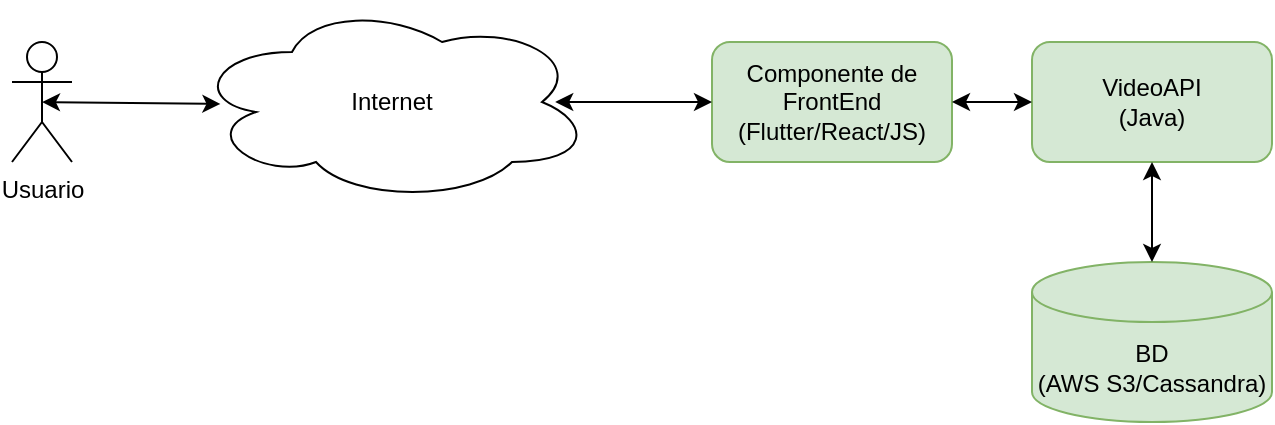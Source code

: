 <mxfile version="16.4.6" type="device" pages="2"><diagram id="mleaYjtEyUxsGHrs76tw" name="POC"><mxGraphModel dx="1037" dy="576" grid="1" gridSize="10" guides="1" tooltips="1" connect="1" arrows="1" fold="1" page="1" pageScale="1" pageWidth="827" pageHeight="1169" math="0" shadow="0"><root><mxCell id="0"/><mxCell id="1" parent="0"/><mxCell id="hDLrOoz6oG0RCSvAfjey-1" value="Usuario" style="shape=umlActor;verticalLabelPosition=bottom;verticalAlign=top;html=1;outlineConnect=0;" vertex="1" parent="1"><mxGeometry x="80" y="100" width="30" height="60" as="geometry"/></mxCell><mxCell id="hDLrOoz6oG0RCSvAfjey-2" value="Internet" style="ellipse;shape=cloud;whiteSpace=wrap;html=1;" vertex="1" parent="1"><mxGeometry x="170" y="80" width="200" height="100" as="geometry"/></mxCell><mxCell id="hDLrOoz6oG0RCSvAfjey-3" value="Componente de FrontEnd&lt;br&gt;(Flutter/React/JS)" style="rounded=1;whiteSpace=wrap;html=1;fillColor=#d5e8d4;strokeColor=#82b366;" vertex="1" parent="1"><mxGeometry x="430" y="100" width="120" height="60" as="geometry"/></mxCell><mxCell id="hDLrOoz6oG0RCSvAfjey-4" value="VideoAPI&lt;br&gt;(Java)" style="rounded=1;whiteSpace=wrap;html=1;fillColor=#d5e8d4;strokeColor=#82b366;" vertex="1" parent="1"><mxGeometry x="590" y="100" width="120" height="60" as="geometry"/></mxCell><mxCell id="hDLrOoz6oG0RCSvAfjey-5" value="BD&lt;br&gt;(AWS S3/Cassandra)" style="shape=cylinder3;whiteSpace=wrap;html=1;boundedLbl=1;backgroundOutline=1;size=15;fillColor=#d5e8d4;strokeColor=#82b366;" vertex="1" parent="1"><mxGeometry x="590" y="210" width="120" height="80" as="geometry"/></mxCell><mxCell id="hDLrOoz6oG0RCSvAfjey-7" value="" style="endArrow=classic;startArrow=classic;html=1;rounded=0;strokeColor=default;exitX=0.5;exitY=0;exitDx=0;exitDy=0;exitPerimeter=0;entryX=0.5;entryY=1;entryDx=0;entryDy=0;" edge="1" parent="1" source="hDLrOoz6oG0RCSvAfjey-5" target="hDLrOoz6oG0RCSvAfjey-4"><mxGeometry width="50" height="50" relative="1" as="geometry"><mxPoint x="140" y="180" as="sourcePoint"/><mxPoint x="150" y="280" as="targetPoint"/></mxGeometry></mxCell><mxCell id="hDLrOoz6oG0RCSvAfjey-8" value="" style="endArrow=classic;startArrow=classic;html=1;rounded=0;strokeColor=default;exitX=1;exitY=0.5;exitDx=0;exitDy=0;entryX=0;entryY=0.5;entryDx=0;entryDy=0;" edge="1" parent="1" source="hDLrOoz6oG0RCSvAfjey-3" target="hDLrOoz6oG0RCSvAfjey-4"><mxGeometry width="50" height="50" relative="1" as="geometry"><mxPoint x="660" y="220" as="sourcePoint"/><mxPoint x="660" y="170" as="targetPoint"/></mxGeometry></mxCell><mxCell id="hDLrOoz6oG0RCSvAfjey-9" value="" style="endArrow=classic;startArrow=classic;html=1;rounded=0;strokeColor=default;exitX=0;exitY=0.5;exitDx=0;exitDy=0;entryX=0.908;entryY=0.5;entryDx=0;entryDy=0;entryPerimeter=0;" edge="1" parent="1" source="hDLrOoz6oG0RCSvAfjey-3" target="hDLrOoz6oG0RCSvAfjey-2"><mxGeometry width="50" height="50" relative="1" as="geometry"><mxPoint x="560" y="140" as="sourcePoint"/><mxPoint x="600" y="140" as="targetPoint"/></mxGeometry></mxCell><mxCell id="hDLrOoz6oG0RCSvAfjey-10" value="" style="endArrow=classic;startArrow=classic;html=1;rounded=0;strokeColor=default;exitX=0.5;exitY=0.5;exitDx=0;exitDy=0;entryX=0.071;entryY=0.51;entryDx=0;entryDy=0;entryPerimeter=0;exitPerimeter=0;" edge="1" parent="1" source="hDLrOoz6oG0RCSvAfjey-1" target="hDLrOoz6oG0RCSvAfjey-2"><mxGeometry width="50" height="50" relative="1" as="geometry"><mxPoint x="440" y="140" as="sourcePoint"/><mxPoint x="377.92" y="140" as="targetPoint"/></mxGeometry></mxCell></root></mxGraphModel></diagram><diagram name="POC + 1" id="mZJWIdhruOU1A8Y0usfy"><mxGraphModel dx="1037" dy="1745" grid="1" gridSize="10" guides="1" tooltips="1" connect="1" arrows="1" fold="1" page="1" pageScale="1" pageWidth="827" pageHeight="1169" math="0" shadow="0"><root><mxCell id="X8ldTeHHISDxOJaPhEMi-0"/><mxCell id="X8ldTeHHISDxOJaPhEMi-1" parent="X8ldTeHHISDxOJaPhEMi-0"/><mxCell id="X8ldTeHHISDxOJaPhEMi-2" value="Usuario" style="shape=umlActor;verticalLabelPosition=bottom;verticalAlign=top;html=1;outlineConnect=0;" vertex="1" parent="X8ldTeHHISDxOJaPhEMi-1"><mxGeometry x="80" y="100" width="30" height="60" as="geometry"/></mxCell><mxCell id="X8ldTeHHISDxOJaPhEMi-3" value="Internet&lt;br&gt;(www.danielmendoza.com)" style="ellipse;shape=cloud;whiteSpace=wrap;html=1;" vertex="1" parent="X8ldTeHHISDxOJaPhEMi-1"><mxGeometry x="150" y="80" width="240" height="100" as="geometry"/></mxCell><mxCell id="X8ldTeHHISDxOJaPhEMi-12" style="edgeStyle=orthogonalEdgeStyle;rounded=0;orthogonalLoop=1;jettySize=auto;html=1;entryX=0;entryY=0.5;entryDx=0;entryDy=0;strokeColor=default;" edge="1" parent="X8ldTeHHISDxOJaPhEMi-1" source="X8ldTeHHISDxOJaPhEMi-4" target="X8ldTeHHISDxOJaPhEMi-5"><mxGeometry relative="1" as="geometry"/></mxCell><mxCell id="X8ldTeHHISDxOJaPhEMi-4" value="Componente de FrontEnd" style="rounded=1;whiteSpace=wrap;html=1;" vertex="1" parent="X8ldTeHHISDxOJaPhEMi-1"><mxGeometry x="530" y="100" width="120" height="60" as="geometry"/></mxCell><mxCell id="X8ldTeHHISDxOJaPhEMi-5" value="VideoAPI" style="rounded=1;whiteSpace=wrap;html=1;" vertex="1" parent="X8ldTeHHISDxOJaPhEMi-1"><mxGeometry x="720" y="240" width="120" height="60" as="geometry"/></mxCell><mxCell id="X8ldTeHHISDxOJaPhEMi-6" value="BD&lt;br&gt;(AWS S3/Cassandra)" style="shape=cylinder3;whiteSpace=wrap;html=1;boundedLbl=1;backgroundOutline=1;size=15;" vertex="1" parent="X8ldTeHHISDxOJaPhEMi-1"><mxGeometry x="720" y="350" width="120" height="80" as="geometry"/></mxCell><mxCell id="X8ldTeHHISDxOJaPhEMi-7" value="" style="endArrow=classic;startArrow=classic;html=1;rounded=0;strokeColor=default;exitX=0.5;exitY=0;exitDx=0;exitDy=0;exitPerimeter=0;entryX=0.5;entryY=1;entryDx=0;entryDy=0;" edge="1" parent="X8ldTeHHISDxOJaPhEMi-1" source="X8ldTeHHISDxOJaPhEMi-6" target="X8ldTeHHISDxOJaPhEMi-5"><mxGeometry width="50" height="50" relative="1" as="geometry"><mxPoint x="270" y="320" as="sourcePoint"/><mxPoint x="280" y="420" as="targetPoint"/></mxGeometry></mxCell><mxCell id="X8ldTeHHISDxOJaPhEMi-8" value="" style="endArrow=classic;startArrow=classic;html=1;rounded=0;strokeColor=default;exitX=1;exitY=0.5;exitDx=0;exitDy=0;entryX=0;entryY=0.5;entryDx=0;entryDy=0;" edge="1" parent="X8ldTeHHISDxOJaPhEMi-1" source="X8ldTeHHISDxOJaPhEMi-4" target="X8ldTeHHISDxOJaPhEMi-11"><mxGeometry width="50" height="50" relative="1" as="geometry"><mxPoint x="780" y="220" as="sourcePoint"/><mxPoint x="780" y="170" as="targetPoint"/></mxGeometry></mxCell><mxCell id="X8ldTeHHISDxOJaPhEMi-9" value="" style="endArrow=classic;startArrow=classic;html=1;rounded=0;strokeColor=default;exitX=0;exitY=0.5;exitDx=0;exitDy=0;entryX=0.5;entryY=0;entryDx=0;entryDy=0;" edge="1" parent="X8ldTeHHISDxOJaPhEMi-1" source="X8ldTeHHISDxOJaPhEMi-4" target="X8ldTeHHISDxOJaPhEMi-13"><mxGeometry width="50" height="50" relative="1" as="geometry"><mxPoint x="560" y="140" as="sourcePoint"/><mxPoint x="600" y="140" as="targetPoint"/></mxGeometry></mxCell><mxCell id="X8ldTeHHISDxOJaPhEMi-10" value="" style="endArrow=classic;startArrow=classic;html=1;rounded=0;strokeColor=default;exitX=0.5;exitY=0.5;exitDx=0;exitDy=0;entryX=0.071;entryY=0.51;entryDx=0;entryDy=0;entryPerimeter=0;exitPerimeter=0;" edge="1" parent="X8ldTeHHISDxOJaPhEMi-1" source="X8ldTeHHISDxOJaPhEMi-2" target="X8ldTeHHISDxOJaPhEMi-3"><mxGeometry width="50" height="50" relative="1" as="geometry"><mxPoint x="440" y="140" as="sourcePoint"/><mxPoint x="377.92" y="140" as="targetPoint"/></mxGeometry></mxCell><mxCell id="X8ldTeHHISDxOJaPhEMi-11" value="AuthAPI&lt;br&gt;(Java/Python/Go)" style="rounded=1;whiteSpace=wrap;html=1;fillColor=#d5e8d4;strokeColor=#82b366;" vertex="1" parent="X8ldTeHHISDxOJaPhEMi-1"><mxGeometry x="720" y="100" width="120" height="60" as="geometry"/></mxCell><mxCell id="X8ldTeHHISDxOJaPhEMi-13" value="API Gateway&lt;br&gt;(AWS/Nginx)" style="rounded=1;whiteSpace=wrap;html=1;rotation=90;fillColor=#d5e8d4;strokeColor=#82b366;" vertex="1" parent="X8ldTeHHISDxOJaPhEMi-1"><mxGeometry x="380" y="100" width="120" height="60" as="geometry"/></mxCell><mxCell id="X8ldTeHHISDxOJaPhEMi-14" value="" style="endArrow=classic;startArrow=classic;html=1;rounded=0;strokeColor=default;exitX=0.5;exitY=1;exitDx=0;exitDy=0;entryX=0.908;entryY=0.5;entryDx=0;entryDy=0;entryPerimeter=0;" edge="1" parent="X8ldTeHHISDxOJaPhEMi-1" source="X8ldTeHHISDxOJaPhEMi-13" target="X8ldTeHHISDxOJaPhEMi-3"><mxGeometry width="50" height="50" relative="1" as="geometry"><mxPoint x="560" y="140" as="sourcePoint"/><mxPoint x="480" y="140" as="targetPoint"/></mxGeometry></mxCell><mxCell id="X8ldTeHHISDxOJaPhEMi-15" value="DB&lt;br&gt;(AWS Document DB)" style="shape=cylinder3;whiteSpace=wrap;html=1;boundedLbl=1;backgroundOutline=1;size=15;fillColor=#d5e8d4;strokeColor=#82b366;" vertex="1" parent="X8ldTeHHISDxOJaPhEMi-1"><mxGeometry x="720" y="-20" width="120" height="80" as="geometry"/></mxCell><mxCell id="X8ldTeHHISDxOJaPhEMi-19" value="" style="endArrow=classic;startArrow=classic;html=1;rounded=0;strokeColor=default;exitX=0.5;exitY=0;exitDx=0;exitDy=0;entryX=0.5;entryY=1;entryDx=0;entryDy=0;entryPerimeter=0;" edge="1" parent="X8ldTeHHISDxOJaPhEMi-1" source="X8ldTeHHISDxOJaPhEMi-11" target="X8ldTeHHISDxOJaPhEMi-15"><mxGeometry width="50" height="50" relative="1" as="geometry"><mxPoint x="560" y="140" as="sourcePoint"/><mxPoint x="480" y="140" as="targetPoint"/></mxGeometry></mxCell></root></mxGraphModel></diagram></mxfile>